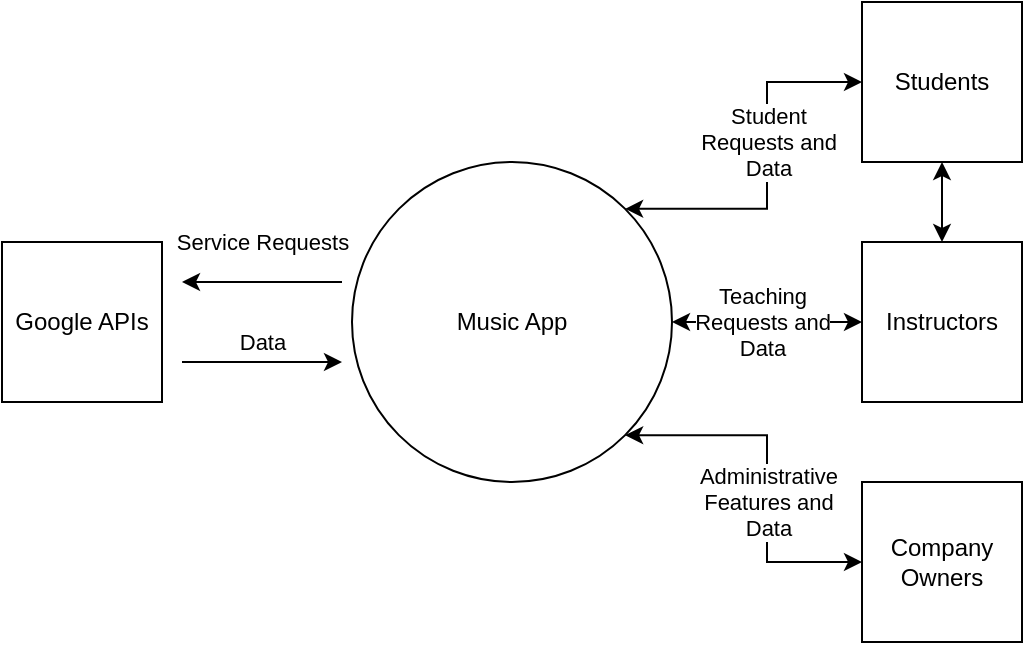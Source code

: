<mxfile version="12.1.7" type="device" pages="1"><diagram id="76RKwW-P95LShs69YYJb" name="Page-1"><mxGraphModel dx="1408" dy="755" grid="1" gridSize="10" guides="1" tooltips="1" connect="1" arrows="1" fold="1" page="1" pageScale="1" pageWidth="850" pageHeight="1100" math="0" shadow="0"><root><mxCell id="0"/><mxCell id="1" parent="0"/><mxCell id="mVhjcmzuwbnDUc6UGGiT-6" value="Service Requests" style="edgeStyle=orthogonalEdgeStyle;rounded=0;orthogonalLoop=1;jettySize=auto;html=1;" parent="1" edge="1"><mxGeometry y="-20" relative="1" as="geometry"><mxPoint x="340" y="300" as="sourcePoint"/><mxPoint x="260" y="300" as="targetPoint"/><mxPoint as="offset"/></mxGeometry></mxCell><mxCell id="mVhjcmzuwbnDUc6UGGiT-7" value="&lt;div&gt;Student&lt;/div&gt;&lt;div&gt;Requests and&lt;/div&gt;&lt;div&gt;Data&lt;br&gt;&lt;/div&gt;" style="edgeStyle=orthogonalEdgeStyle;rounded=0;orthogonalLoop=1;jettySize=auto;html=1;entryX=0;entryY=0.5;entryDx=0;entryDy=0;exitX=1;exitY=0;exitDx=0;exitDy=0;startArrow=classic;startFill=1;" parent="1" source="mVhjcmzuwbnDUc6UGGiT-1" target="mVhjcmzuwbnDUc6UGGiT-3" edge="1"><mxGeometry x="0.149" relative="1" as="geometry"><mxPoint as="offset"/></mxGeometry></mxCell><mxCell id="mVhjcmzuwbnDUc6UGGiT-8" value="&lt;div&gt;Administrative&lt;/div&gt;&lt;div&gt;Features and&lt;/div&gt;&lt;div&gt;Data&lt;br&gt;&lt;/div&gt;" style="edgeStyle=orthogonalEdgeStyle;rounded=0;orthogonalLoop=1;jettySize=auto;html=1;entryX=0;entryY=0.5;entryDx=0;entryDy=0;exitX=1;exitY=1;exitDx=0;exitDy=0;startArrow=classic;startFill=1;" parent="1" source="mVhjcmzuwbnDUc6UGGiT-1" target="mVhjcmzuwbnDUc6UGGiT-4" edge="1"><mxGeometry x="0.149" relative="1" as="geometry"><mxPoint as="offset"/></mxGeometry></mxCell><mxCell id="mVhjcmzuwbnDUc6UGGiT-9" value="&lt;div&gt;Teaching&lt;/div&gt;&lt;div&gt;Requests and&lt;/div&gt;&lt;div&gt;Data&lt;br&gt;&lt;/div&gt;" style="edgeStyle=orthogonalEdgeStyle;rounded=0;orthogonalLoop=1;jettySize=auto;html=1;entryX=0;entryY=0.5;entryDx=0;entryDy=0;startArrow=classic;startFill=1;" parent="1" source="mVhjcmzuwbnDUc6UGGiT-1" target="mVhjcmzuwbnDUc6UGGiT-2" edge="1"><mxGeometry x="-0.053" relative="1" as="geometry"><mxPoint as="offset"/></mxGeometry></mxCell><mxCell id="mVhjcmzuwbnDUc6UGGiT-1" value="&lt;div&gt;Music App&lt;/div&gt;" style="ellipse;whiteSpace=wrap;html=1;aspect=fixed;" parent="1" vertex="1"><mxGeometry x="345" y="240" width="160" height="160" as="geometry"/></mxCell><mxCell id="u5ci0ZkuQvquQcrXpZVK-2" value="" style="edgeStyle=orthogonalEdgeStyle;rounded=0;orthogonalLoop=1;jettySize=auto;html=1;startArrow=classic;startFill=1;" edge="1" parent="1" source="mVhjcmzuwbnDUc6UGGiT-2" target="mVhjcmzuwbnDUc6UGGiT-3"><mxGeometry relative="1" as="geometry"/></mxCell><mxCell id="mVhjcmzuwbnDUc6UGGiT-2" value="Instructors" style="whiteSpace=wrap;html=1;aspect=fixed;" parent="1" vertex="1"><mxGeometry x="600" y="280" width="80" height="80" as="geometry"/></mxCell><mxCell id="mVhjcmzuwbnDUc6UGGiT-3" value="Students" style="whiteSpace=wrap;html=1;aspect=fixed;" parent="1" vertex="1"><mxGeometry x="600" y="160" width="80" height="80" as="geometry"/></mxCell><mxCell id="mVhjcmzuwbnDUc6UGGiT-4" value="Company Owners" style="whiteSpace=wrap;html=1;aspect=fixed;" parent="1" vertex="1"><mxGeometry x="600" y="400" width="80" height="80" as="geometry"/></mxCell><mxCell id="mVhjcmzuwbnDUc6UGGiT-10" value="&lt;div&gt;Data&lt;/div&gt;" style="edgeStyle=orthogonalEdgeStyle;rounded=0;orthogonalLoop=1;jettySize=auto;html=1;" parent="1" edge="1"><mxGeometry y="10" relative="1" as="geometry"><mxPoint x="260" y="340" as="sourcePoint"/><mxPoint x="340" y="340" as="targetPoint"/><mxPoint as="offset"/></mxGeometry></mxCell><mxCell id="mVhjcmzuwbnDUc6UGGiT-5" value="Google APIs" style="whiteSpace=wrap;html=1;aspect=fixed;" parent="1" vertex="1"><mxGeometry x="170" y="280" width="80" height="80" as="geometry"/></mxCell></root></mxGraphModel></diagram></mxfile>